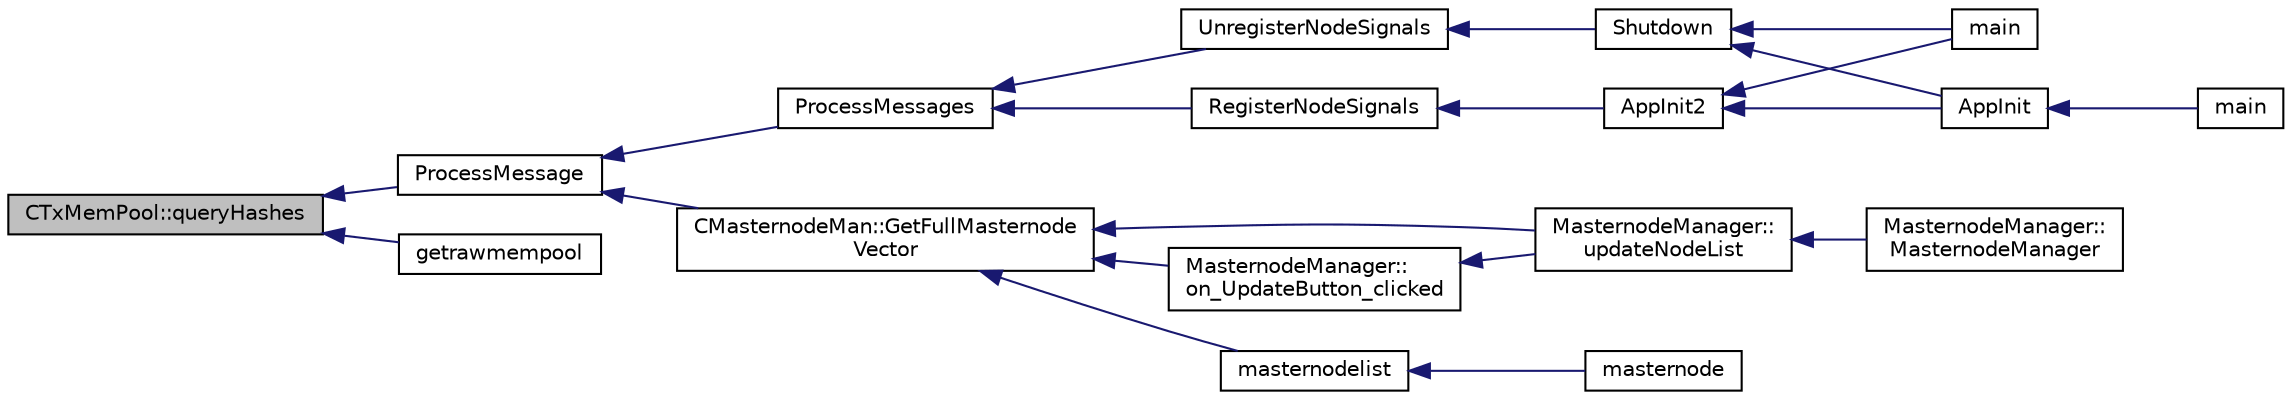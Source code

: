 digraph "CTxMemPool::queryHashes"
{
  edge [fontname="Helvetica",fontsize="10",labelfontname="Helvetica",labelfontsize="10"];
  node [fontname="Helvetica",fontsize="10",shape=record];
  rankdir="LR";
  Node602 [label="CTxMemPool::queryHashes",height=0.2,width=0.4,color="black", fillcolor="grey75", style="filled", fontcolor="black"];
  Node602 -> Node603 [dir="back",color="midnightblue",fontsize="10",style="solid",fontname="Helvetica"];
  Node603 [label="ProcessMessage",height=0.2,width=0.4,color="black", fillcolor="white", style="filled",URL="$df/d0a/main_8cpp.html#a8ba92b1a4bce3c835e887a9073d17d8e"];
  Node603 -> Node604 [dir="back",color="midnightblue",fontsize="10",style="solid",fontname="Helvetica"];
  Node604 [label="ProcessMessages",height=0.2,width=0.4,color="black", fillcolor="white", style="filled",URL="$d4/dbf/main_8h.html#a196f9318f02448b85b28d612698934fd"];
  Node604 -> Node605 [dir="back",color="midnightblue",fontsize="10",style="solid",fontname="Helvetica"];
  Node605 [label="RegisterNodeSignals",height=0.2,width=0.4,color="black", fillcolor="white", style="filled",URL="$d4/dbf/main_8h.html#ab02615ff65f91d69f8d786ec900baa8a",tooltip="Register with a network node to receive its signals. "];
  Node605 -> Node606 [dir="back",color="midnightblue",fontsize="10",style="solid",fontname="Helvetica"];
  Node606 [label="AppInit2",height=0.2,width=0.4,color="black", fillcolor="white", style="filled",URL="$d8/dc0/init_8h.html#a1a4c1bfbf6ba1db77e988b89b9cadfd3",tooltip="Initialize ion. "];
  Node606 -> Node607 [dir="back",color="midnightblue",fontsize="10",style="solid",fontname="Helvetica"];
  Node607 [label="AppInit",height=0.2,width=0.4,color="black", fillcolor="white", style="filled",URL="$d4/d35/iond_8cpp.html#ac59316b767e6984e1285f0531275286b"];
  Node607 -> Node608 [dir="back",color="midnightblue",fontsize="10",style="solid",fontname="Helvetica"];
  Node608 [label="main",height=0.2,width=0.4,color="black", fillcolor="white", style="filled",URL="$d4/d35/iond_8cpp.html#a0ddf1224851353fc92bfbff6f499fa97"];
  Node606 -> Node609 [dir="back",color="midnightblue",fontsize="10",style="solid",fontname="Helvetica"];
  Node609 [label="main",height=0.2,width=0.4,color="black", fillcolor="white", style="filled",URL="$d5/d2d/ion_8cpp.html#a0ddf1224851353fc92bfbff6f499fa97"];
  Node604 -> Node610 [dir="back",color="midnightblue",fontsize="10",style="solid",fontname="Helvetica"];
  Node610 [label="UnregisterNodeSignals",height=0.2,width=0.4,color="black", fillcolor="white", style="filled",URL="$d4/dbf/main_8h.html#a3ef0cc6e9d9d6435ee2a5569244d6ebd",tooltip="Unregister a network node. "];
  Node610 -> Node611 [dir="back",color="midnightblue",fontsize="10",style="solid",fontname="Helvetica"];
  Node611 [label="Shutdown",height=0.2,width=0.4,color="black", fillcolor="white", style="filled",URL="$d8/dc0/init_8h.html#ac5f038c2b480cf9ef5e19e3eba8dbaf9"];
  Node611 -> Node607 [dir="back",color="midnightblue",fontsize="10",style="solid",fontname="Helvetica"];
  Node611 -> Node609 [dir="back",color="midnightblue",fontsize="10",style="solid",fontname="Helvetica"];
  Node603 -> Node612 [dir="back",color="midnightblue",fontsize="10",style="solid",fontname="Helvetica"];
  Node612 [label="CMasternodeMan::GetFullMasternode\lVector",height=0.2,width=0.4,color="black", fillcolor="white", style="filled",URL="$dc/d6b/class_c_masternode_man.html#ab39e213a7601e1bef2eba1d5d63206f5"];
  Node612 -> Node613 [dir="back",color="midnightblue",fontsize="10",style="solid",fontname="Helvetica"];
  Node613 [label="MasternodeManager::\lupdateNodeList",height=0.2,width=0.4,color="black", fillcolor="white", style="filled",URL="$d9/d70/class_masternode_manager.html#a5485a8bd6ccf673027165cc1207dfae9"];
  Node613 -> Node614 [dir="back",color="midnightblue",fontsize="10",style="solid",fontname="Helvetica"];
  Node614 [label="MasternodeManager::\lMasternodeManager",height=0.2,width=0.4,color="black", fillcolor="white", style="filled",URL="$d9/d70/class_masternode_manager.html#ad18cb99065e056e6b791e2356de826bf"];
  Node612 -> Node615 [dir="back",color="midnightblue",fontsize="10",style="solid",fontname="Helvetica"];
  Node615 [label="MasternodeManager::\lon_UpdateButton_clicked",height=0.2,width=0.4,color="black", fillcolor="white", style="filled",URL="$d9/d70/class_masternode_manager.html#ae8d07b4d869e3eb09fe1be445eff0430"];
  Node615 -> Node613 [dir="back",color="midnightblue",fontsize="10",style="solid",fontname="Helvetica"];
  Node612 -> Node616 [dir="back",color="midnightblue",fontsize="10",style="solid",fontname="Helvetica"];
  Node616 [label="masternodelist",height=0.2,width=0.4,color="black", fillcolor="white", style="filled",URL="$d5/d6b/rpcstashedsend_8cpp.html#a3a7ed7e37f21eb2912afc6e776f7236c"];
  Node616 -> Node617 [dir="back",color="midnightblue",fontsize="10",style="solid",fontname="Helvetica"];
  Node617 [label="masternode",height=0.2,width=0.4,color="black", fillcolor="white", style="filled",URL="$d5/d6b/rpcstashedsend_8cpp.html#a30609e443aeb47c29ed0878d16b1b5e1"];
  Node602 -> Node618 [dir="back",color="midnightblue",fontsize="10",style="solid",fontname="Helvetica"];
  Node618 [label="getrawmempool",height=0.2,width=0.4,color="black", fillcolor="white", style="filled",URL="$d0/d47/rpcblockchain_8cpp.html#a6ba5d2c76833bd2f10be0e95ded53037"];
}
